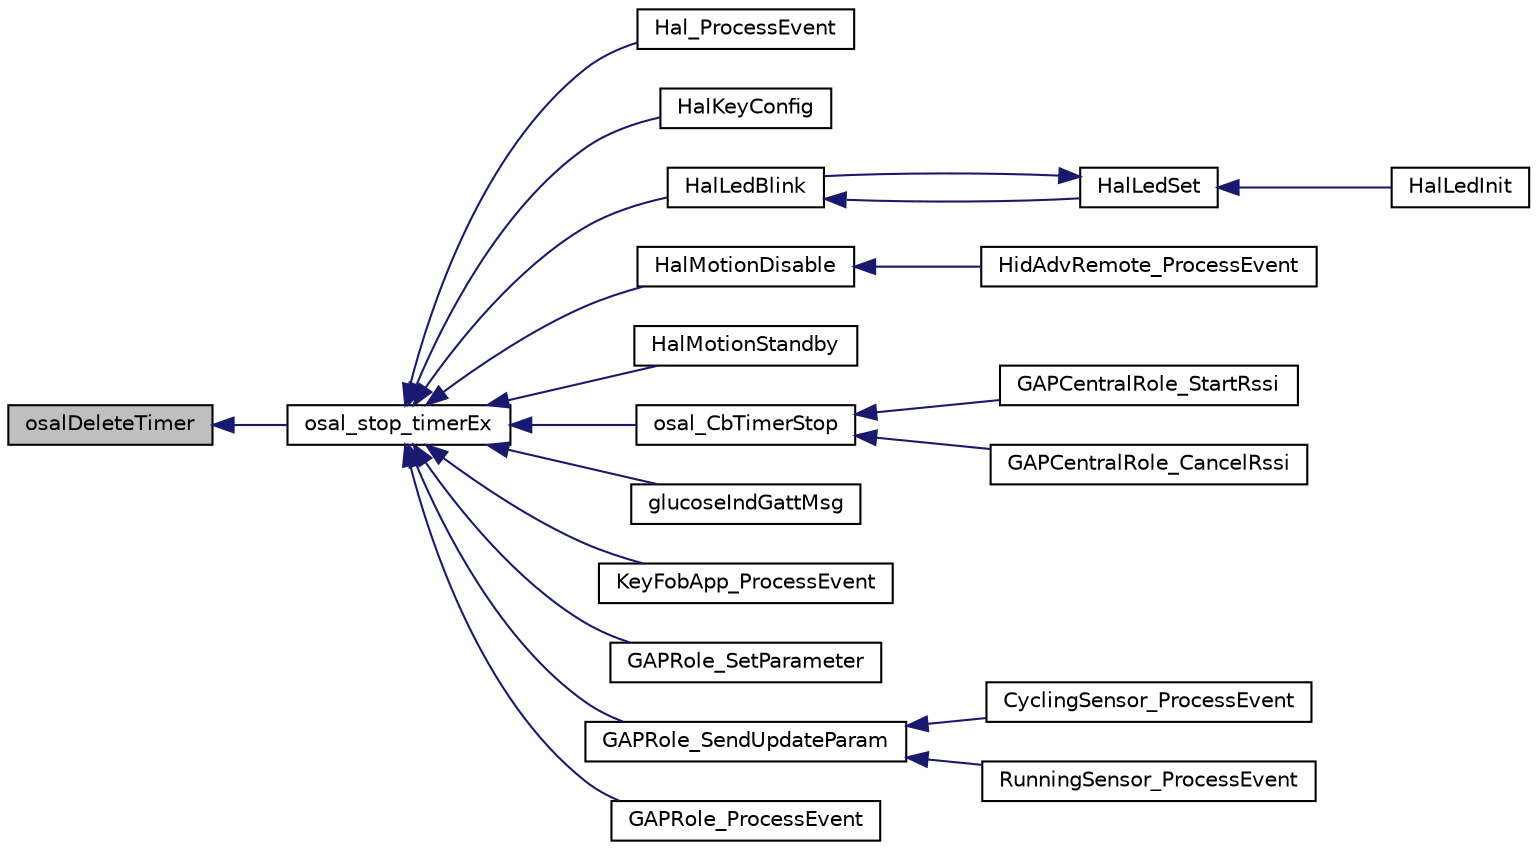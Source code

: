 digraph "osalDeleteTimer"
{
  edge [fontname="Helvetica",fontsize="10",labelfontname="Helvetica",labelfontsize="10"];
  node [fontname="Helvetica",fontsize="10",shape=record];
  rankdir="LR";
  Node1 [label="osalDeleteTimer",height=0.2,width=0.4,color="black", fillcolor="grey75", style="filled" fontcolor="black"];
  Node1 -> Node2 [dir="back",color="midnightblue",fontsize="10",style="solid",fontname="Helvetica"];
  Node2 [label="osal_stop_timerEx",height=0.2,width=0.4,color="black", fillcolor="white", style="filled",URL="$_o_s_a_l___timers_8h.html#aedb210826ce388533032ffcce1e43ccc"];
  Node2 -> Node3 [dir="back",color="midnightblue",fontsize="10",style="solid",fontname="Helvetica"];
  Node3 [label="Hal_ProcessEvent",height=0.2,width=0.4,color="black", fillcolor="white", style="filled",URL="$target_2_c_c2541_a_r_c_2hal__drivers_8h.html#a79b4f6366ce2cb4418656956d6d5d57d"];
  Node2 -> Node4 [dir="back",color="midnightblue",fontsize="10",style="solid",fontname="Helvetica"];
  Node4 [label="HalKeyConfig",height=0.2,width=0.4,color="black", fillcolor="white", style="filled",URL="$_c_c2541_a_r_c_2hal__key_8c.html#ade3c1e71c1e19db00a0738e5b99c1b6e"];
  Node2 -> Node5 [dir="back",color="midnightblue",fontsize="10",style="solid",fontname="Helvetica"];
  Node5 [label="HalLedBlink",height=0.2,width=0.4,color="black", fillcolor="white", style="filled",URL="$_c_c2540_e_b_2hal__led_8c.html#a422b685b71efda7d8912e74f1366a6e3"];
  Node5 -> Node6 [dir="back",color="midnightblue",fontsize="10",style="solid",fontname="Helvetica"];
  Node6 [label="HalLedSet",height=0.2,width=0.4,color="black", fillcolor="white", style="filled",URL="$_c_c2540_e_b_2hal__led_8c.html#ad1bd1bb51dafb8a84b723419e899205f"];
  Node6 -> Node7 [dir="back",color="midnightblue",fontsize="10",style="solid",fontname="Helvetica"];
  Node7 [label="HalLedInit",height=0.2,width=0.4,color="black", fillcolor="white", style="filled",URL="$_c_c2540_e_b_2hal__led_8c.html#a80ccac71d5724cd81ff753ee62bbd8b1"];
  Node6 -> Node5 [dir="back",color="midnightblue",fontsize="10",style="solid",fontname="Helvetica"];
  Node2 -> Node8 [dir="back",color="midnightblue",fontsize="10",style="solid",fontname="Helvetica"];
  Node8 [label="HalMotionDisable",height=0.2,width=0.4,color="black", fillcolor="white", style="filled",URL="$hal__motion_8h.html#a420a53a90313f5d6dca723f18992c36f"];
  Node8 -> Node9 [dir="back",color="midnightblue",fontsize="10",style="solid",fontname="Helvetica"];
  Node9 [label="HidAdvRemote_ProcessEvent",height=0.2,width=0.4,color="black", fillcolor="white", style="filled",URL="$hid_adv_remote_8h.html#ab3e79eb7426732f35aaf528d8220ece4"];
  Node2 -> Node10 [dir="back",color="midnightblue",fontsize="10",style="solid",fontname="Helvetica"];
  Node10 [label="HalMotionStandby",height=0.2,width=0.4,color="black", fillcolor="white", style="filled",URL="$hal__motion_8h.html#ae45bb3b20065623871a0f393f3089eb9"];
  Node2 -> Node11 [dir="back",color="midnightblue",fontsize="10",style="solid",fontname="Helvetica"];
  Node11 [label="osal_CbTimerStop",height=0.2,width=0.4,color="black", fillcolor="white", style="filled",URL="$osal__cbtimer_8h.html#a7c3cc9fe269258099bb6dcfb7916ea85"];
  Node11 -> Node12 [dir="back",color="midnightblue",fontsize="10",style="solid",fontname="Helvetica"];
  Node12 [label="GAPCentralRole_StartRssi",height=0.2,width=0.4,color="black", fillcolor="white", style="filled",URL="$group___c_e_n_t_r_a_l___p_r_o_f_i_l_e___a_p_i.html#ga70c62eff77092a47c8b261e49e2d4bec",tooltip="Start periodic RSSI reads on a link. "];
  Node11 -> Node13 [dir="back",color="midnightblue",fontsize="10",style="solid",fontname="Helvetica"];
  Node13 [label="GAPCentralRole_CancelRssi",height=0.2,width=0.4,color="black", fillcolor="white", style="filled",URL="$group___c_e_n_t_r_a_l___p_r_o_f_i_l_e___a_p_i.html#gacaf48e367161da2b4eaf23fb9a263805",tooltip="Cancel periodic RSSI reads on a link. "];
  Node2 -> Node14 [dir="back",color="midnightblue",fontsize="10",style="solid",fontname="Helvetica"];
  Node14 [label="glucoseIndGattMsg",height=0.2,width=0.4,color="black", fillcolor="white", style="filled",URL="$glucose_collector_8h.html#a2ced0237a4edad1d4cf34d8b65bbca2e"];
  Node2 -> Node15 [dir="back",color="midnightblue",fontsize="10",style="solid",fontname="Helvetica"];
  Node15 [label="KeyFobApp_ProcessEvent",height=0.2,width=0.4,color="black", fillcolor="white", style="filled",URL="$keyfobdemo_8h.html#aaee63bfba219af672a3382b4d0e23e92"];
  Node2 -> Node16 [dir="back",color="midnightblue",fontsize="10",style="solid",fontname="Helvetica"];
  Node16 [label="GAPRole_SetParameter",height=0.2,width=0.4,color="black", fillcolor="white", style="filled",URL="$group___g_a_p_r_o_l_e_s___b_r_o_a_d_c_a_s_t_e_r___a_p_i.html#ga951a64ccae7a5c1373642836d2afd4ce",tooltip="Set a GAP Role parameter. "];
  Node2 -> Node17 [dir="back",color="midnightblue",fontsize="10",style="solid",fontname="Helvetica"];
  Node17 [label="GAPRole_SendUpdateParam",height=0.2,width=0.4,color="black", fillcolor="white", style="filled",URL="$group___g_a_p_r_o_l_e_s___p_e_r_i_p_h_e_r_a_l___a_p_i.html#gad55080d47406c786c90af6126f0ff6d2",tooltip="Update the parameters of an existing connection. "];
  Node17 -> Node18 [dir="back",color="midnightblue",fontsize="10",style="solid",fontname="Helvetica"];
  Node18 [label="CyclingSensor_ProcessEvent",height=0.2,width=0.4,color="black", fillcolor="white", style="filled",URL="$cycling_sensor_8h.html#afc7c68f19e8a07760b4acb74fc27f8bc"];
  Node17 -> Node19 [dir="back",color="midnightblue",fontsize="10",style="solid",fontname="Helvetica"];
  Node19 [label="RunningSensor_ProcessEvent",height=0.2,width=0.4,color="black", fillcolor="white", style="filled",URL="$running_sensor_8h.html#ae028f0d2806dc2d44c5da577c9d6e701"];
  Node2 -> Node20 [dir="back",color="midnightblue",fontsize="10",style="solid",fontname="Helvetica"];
  Node20 [label="GAPRole_ProcessEvent",height=0.2,width=0.4,color="black", fillcolor="white", style="filled",URL="$peripheral_broadcaster_8c.html#a17663b237f27642765ec9ca1f5cb63c4"];
}
